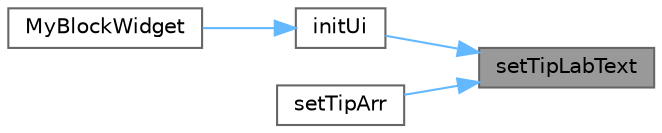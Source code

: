 digraph "setTipLabText"
{
 // LATEX_PDF_SIZE
  bgcolor="transparent";
  edge [fontname=Helvetica,fontsize=10,labelfontname=Helvetica,labelfontsize=10];
  node [fontname=Helvetica,fontsize=10,shape=box,height=0.2,width=0.4];
  rankdir="RL";
  Node1 [id="Node000001",label="setTipLabText",height=0.2,width=0.4,color="gray40", fillcolor="grey60", style="filled", fontcolor="black",tooltip="设置提示标签文本"];
  Node1 -> Node2 [id="edge1_Node000001_Node000002",dir="back",color="steelblue1",style="solid",tooltip=" "];
  Node2 [id="Node000002",label="initUi",height=0.2,width=0.4,color="grey40", fillcolor="white", style="filled",URL="$class_my_block_widget.html#afba6e95967cc3eb25fd518f7bde6ec04",tooltip="初始化用户界面"];
  Node2 -> Node3 [id="edge2_Node000002_Node000003",dir="back",color="steelblue1",style="solid",tooltip=" "];
  Node3 [id="Node000003",label="MyBlockWidget",height=0.2,width=0.4,color="grey40", fillcolor="white", style="filled",URL="$class_my_block_widget.html#a41feb4dae38ff219b56f5a5a94978691",tooltip="构造函数，初始化块状控件"];
  Node1 -> Node4 [id="edge3_Node000001_Node000004",dir="back",color="steelblue1",style="solid",tooltip=" "];
  Node4 [id="Node000004",label="setTipArr",height=0.2,width=0.4,color="grey40", fillcolor="white", style="filled",URL="$class_my_block_widget.html#a4744c39ed0b7cc186620273bdea6548c",tooltip="设置提示标签数组"];
}
